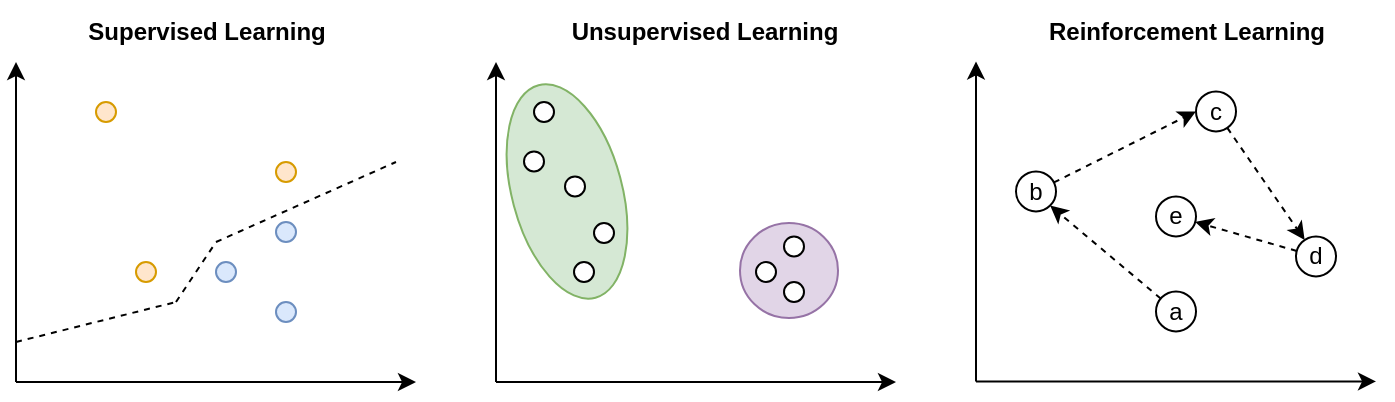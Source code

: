<mxfile version="25.0.3">
  <diagram name="Seite-1" id="c7Q0ELN_3gRw9rwy9K6g">
    <mxGraphModel dx="668" dy="385" grid="1" gridSize="10" guides="1" tooltips="1" connect="1" arrows="1" fold="1" page="1" pageScale="1" pageWidth="827" pageHeight="1169" math="0" shadow="0">
      <root>
        <mxCell id="0" />
        <mxCell id="1" parent="0" />
        <mxCell id="n7pVITyVkqui_bO3gDZ2-33" value="" style="ellipse;whiteSpace=wrap;html=1;fillColor=#d5e8d4;strokeColor=#82b366;rotation=-15;" parent="1" vertex="1">
          <mxGeometry x="328" y="129.71" width="55" height="110" as="geometry" />
        </mxCell>
        <mxCell id="n7pVITyVkqui_bO3gDZ2-32" value="" style="ellipse;whiteSpace=wrap;html=1;fillColor=#e1d5e7;strokeColor=#9673a6;" parent="1" vertex="1">
          <mxGeometry x="442" y="200.5" width="49" height="47.5" as="geometry" />
        </mxCell>
        <mxCell id="n7pVITyVkqui_bO3gDZ2-1" value="" style="endArrow=classic;html=1;rounded=0;" parent="1" edge="1">
          <mxGeometry width="50" height="50" relative="1" as="geometry">
            <mxPoint x="80" y="280" as="sourcePoint" />
            <mxPoint x="280" y="280" as="targetPoint" />
          </mxGeometry>
        </mxCell>
        <mxCell id="n7pVITyVkqui_bO3gDZ2-2" value="" style="endArrow=classic;html=1;rounded=0;" parent="1" edge="1">
          <mxGeometry width="50" height="50" relative="1" as="geometry">
            <mxPoint x="80" y="280" as="sourcePoint" />
            <mxPoint x="80" y="120" as="targetPoint" />
          </mxGeometry>
        </mxCell>
        <mxCell id="n7pVITyVkqui_bO3gDZ2-3" value="" style="ellipse;whiteSpace=wrap;html=1;aspect=fixed;fillColor=#ffe6cc;strokeColor=#d79b00;" parent="1" vertex="1">
          <mxGeometry x="140" y="220" width="10" height="10" as="geometry" />
        </mxCell>
        <mxCell id="n7pVITyVkqui_bO3gDZ2-6" value="" style="endArrow=classic;html=1;rounded=0;" parent="1" edge="1">
          <mxGeometry width="50" height="50" relative="1" as="geometry">
            <mxPoint x="320" y="280" as="sourcePoint" />
            <mxPoint x="520" y="280" as="targetPoint" />
          </mxGeometry>
        </mxCell>
        <mxCell id="n7pVITyVkqui_bO3gDZ2-7" value="" style="endArrow=classic;html=1;rounded=0;" parent="1" edge="1">
          <mxGeometry width="50" height="50" relative="1" as="geometry">
            <mxPoint x="320" y="280" as="sourcePoint" />
            <mxPoint x="320" y="120" as="targetPoint" />
          </mxGeometry>
        </mxCell>
        <mxCell id="n7pVITyVkqui_bO3gDZ2-10" value="" style="endArrow=classic;html=1;rounded=0;" parent="1" edge="1">
          <mxGeometry width="50" height="50" relative="1" as="geometry">
            <mxPoint x="560" y="279.71" as="sourcePoint" />
            <mxPoint x="760" y="279.71" as="targetPoint" />
          </mxGeometry>
        </mxCell>
        <mxCell id="n7pVITyVkqui_bO3gDZ2-11" value="" style="endArrow=classic;html=1;rounded=0;" parent="1" edge="1">
          <mxGeometry width="50" height="50" relative="1" as="geometry">
            <mxPoint x="560" y="279.71" as="sourcePoint" />
            <mxPoint x="560" y="119.71" as="targetPoint" />
          </mxGeometry>
        </mxCell>
        <mxCell id="n7pVITyVkqui_bO3gDZ2-43" style="edgeStyle=none;rounded=0;orthogonalLoop=1;jettySize=auto;html=1;entryX=1;entryY=1;entryDx=0;entryDy=0;dashed=1;" parent="1" source="n7pVITyVkqui_bO3gDZ2-12" target="n7pVITyVkqui_bO3gDZ2-39" edge="1">
          <mxGeometry relative="1" as="geometry" />
        </mxCell>
        <mxCell id="n7pVITyVkqui_bO3gDZ2-12" value="a" style="ellipse;whiteSpace=wrap;html=1;aspect=fixed;" parent="1" vertex="1">
          <mxGeometry x="650" y="234.71" width="20" height="20" as="geometry" />
        </mxCell>
        <mxCell id="n7pVITyVkqui_bO3gDZ2-14" value="" style="ellipse;whiteSpace=wrap;html=1;aspect=fixed;fillColor=#ffe6cc;strokeColor=#d79b00;" parent="1" vertex="1">
          <mxGeometry x="210" y="170" width="10" height="10" as="geometry" />
        </mxCell>
        <mxCell id="n7pVITyVkqui_bO3gDZ2-15" value="" style="ellipse;whiteSpace=wrap;html=1;aspect=fixed;fillColor=#dae8fc;strokeColor=#6c8ebf;" parent="1" vertex="1">
          <mxGeometry x="210" y="240" width="10" height="10" as="geometry" />
        </mxCell>
        <mxCell id="n7pVITyVkqui_bO3gDZ2-16" value="" style="ellipse;whiteSpace=wrap;html=1;aspect=fixed;fillColor=#ffe6cc;strokeColor=#d79b00;" parent="1" vertex="1">
          <mxGeometry x="120" y="140" width="10" height="10" as="geometry" />
        </mxCell>
        <mxCell id="n7pVITyVkqui_bO3gDZ2-17" value="" style="ellipse;whiteSpace=wrap;html=1;aspect=fixed;fillColor=#dae8fc;strokeColor=#6c8ebf;" parent="1" vertex="1">
          <mxGeometry x="210" y="200" width="10" height="10" as="geometry" />
        </mxCell>
        <mxCell id="n7pVITyVkqui_bO3gDZ2-19" value="" style="endArrow=none;dashed=1;html=1;rounded=0;" parent="1" edge="1">
          <mxGeometry width="50" height="50" relative="1" as="geometry">
            <mxPoint x="180" y="210" as="sourcePoint" />
            <mxPoint x="270" y="170" as="targetPoint" />
          </mxGeometry>
        </mxCell>
        <mxCell id="n7pVITyVkqui_bO3gDZ2-21" value="" style="endArrow=none;dashed=1;html=1;rounded=0;" parent="1" edge="1">
          <mxGeometry width="50" height="50" relative="1" as="geometry">
            <mxPoint x="160" y="240" as="sourcePoint" />
            <mxPoint x="180" y="210" as="targetPoint" />
          </mxGeometry>
        </mxCell>
        <mxCell id="n7pVITyVkqui_bO3gDZ2-22" value="" style="endArrow=none;dashed=1;html=1;rounded=0;" parent="1" edge="1">
          <mxGeometry width="50" height="50" relative="1" as="geometry">
            <mxPoint x="80" y="260" as="sourcePoint" />
            <mxPoint x="160" y="240" as="targetPoint" />
          </mxGeometry>
        </mxCell>
        <mxCell id="n7pVITyVkqui_bO3gDZ2-23" value="" style="ellipse;whiteSpace=wrap;html=1;aspect=fixed;fillColor=#dae8fc;strokeColor=#6c8ebf;" parent="1" vertex="1">
          <mxGeometry x="180" y="220" width="10" height="10" as="geometry" />
        </mxCell>
        <mxCell id="n7pVITyVkqui_bO3gDZ2-24" value="" style="ellipse;whiteSpace=wrap;html=1;aspect=fixed;" parent="1" vertex="1">
          <mxGeometry x="359" y="220" width="10" height="10" as="geometry" />
        </mxCell>
        <mxCell id="n7pVITyVkqui_bO3gDZ2-25" value="" style="ellipse;whiteSpace=wrap;html=1;aspect=fixed;" parent="1" vertex="1">
          <mxGeometry x="354.5" y="177.21" width="10" height="10" as="geometry" />
        </mxCell>
        <mxCell id="n7pVITyVkqui_bO3gDZ2-26" value="" style="ellipse;whiteSpace=wrap;html=1;aspect=fixed;" parent="1" vertex="1">
          <mxGeometry x="464" y="230" width="10" height="10" as="geometry" />
        </mxCell>
        <mxCell id="n7pVITyVkqui_bO3gDZ2-27" value="" style="ellipse;whiteSpace=wrap;html=1;aspect=fixed;" parent="1" vertex="1">
          <mxGeometry x="339" y="140" width="10" height="10" as="geometry" />
        </mxCell>
        <mxCell id="n7pVITyVkqui_bO3gDZ2-28" value="" style="ellipse;whiteSpace=wrap;html=1;aspect=fixed;" parent="1" vertex="1">
          <mxGeometry x="464" y="207.21" width="10" height="10" as="geometry" />
        </mxCell>
        <mxCell id="n7pVITyVkqui_bO3gDZ2-31" value="" style="ellipse;whiteSpace=wrap;html=1;aspect=fixed;" parent="1" vertex="1">
          <mxGeometry x="450" y="220" width="10" height="10" as="geometry" />
        </mxCell>
        <mxCell id="n7pVITyVkqui_bO3gDZ2-36" value="&lt;b&gt;Supervised Learning&lt;/b&gt;" style="text;html=1;align=center;verticalAlign=middle;resizable=0;points=[];autosize=1;strokeColor=none;fillColor=none;" parent="1" vertex="1">
          <mxGeometry x="105" y="90" width="140" height="30" as="geometry" />
        </mxCell>
        <mxCell id="n7pVITyVkqui_bO3gDZ2-37" value="&lt;b&gt;Unsupervised Learning&lt;/b&gt;" style="text;html=1;align=center;verticalAlign=middle;resizable=0;points=[];autosize=1;strokeColor=none;fillColor=none;" parent="1" vertex="1">
          <mxGeometry x="344" y="90" width="160" height="30" as="geometry" />
        </mxCell>
        <mxCell id="n7pVITyVkqui_bO3gDZ2-38" value="&lt;b&gt;Reinforcement Learning&lt;/b&gt;" style="text;html=1;align=center;verticalAlign=middle;resizable=0;points=[];autosize=1;strokeColor=none;fillColor=none;" parent="1" vertex="1">
          <mxGeometry x="585" y="89.71" width="160" height="30" as="geometry" />
        </mxCell>
        <mxCell id="n7pVITyVkqui_bO3gDZ2-44" style="edgeStyle=none;rounded=0;orthogonalLoop=1;jettySize=auto;html=1;entryX=0;entryY=0.5;entryDx=0;entryDy=0;dashed=1;" parent="1" source="n7pVITyVkqui_bO3gDZ2-39" target="n7pVITyVkqui_bO3gDZ2-40" edge="1">
          <mxGeometry relative="1" as="geometry" />
        </mxCell>
        <mxCell id="n7pVITyVkqui_bO3gDZ2-39" value="b" style="ellipse;whiteSpace=wrap;html=1;aspect=fixed;" parent="1" vertex="1">
          <mxGeometry x="580" y="174.71" width="20" height="20" as="geometry" />
        </mxCell>
        <mxCell id="n7pVITyVkqui_bO3gDZ2-45" style="edgeStyle=none;rounded=0;orthogonalLoop=1;jettySize=auto;html=1;dashed=1;" parent="1" source="n7pVITyVkqui_bO3gDZ2-40" target="n7pVITyVkqui_bO3gDZ2-41" edge="1">
          <mxGeometry relative="1" as="geometry" />
        </mxCell>
        <mxCell id="n7pVITyVkqui_bO3gDZ2-40" value="c" style="ellipse;whiteSpace=wrap;html=1;aspect=fixed;" parent="1" vertex="1">
          <mxGeometry x="670" y="134.71" width="20" height="20" as="geometry" />
        </mxCell>
        <mxCell id="n7pVITyVkqui_bO3gDZ2-41" value="d" style="ellipse;whiteSpace=wrap;html=1;aspect=fixed;" parent="1" vertex="1">
          <mxGeometry x="720" y="207.21" width="20" height="20" as="geometry" />
        </mxCell>
        <mxCell id="n7pVITyVkqui_bO3gDZ2-42" value="e" style="ellipse;whiteSpace=wrap;html=1;aspect=fixed;" parent="1" vertex="1">
          <mxGeometry x="650" y="187.21" width="20" height="20" as="geometry" />
        </mxCell>
        <mxCell id="n7pVITyVkqui_bO3gDZ2-46" style="edgeStyle=none;rounded=0;orthogonalLoop=1;jettySize=auto;html=1;dashed=1;" parent="1" source="n7pVITyVkqui_bO3gDZ2-41" target="n7pVITyVkqui_bO3gDZ2-42" edge="1">
          <mxGeometry relative="1" as="geometry" />
        </mxCell>
        <mxCell id="P1p36zNekYl45yj98vzq-1" value="" style="ellipse;whiteSpace=wrap;html=1;aspect=fixed;" vertex="1" parent="1">
          <mxGeometry x="369" y="200.5" width="10" height="10" as="geometry" />
        </mxCell>
        <mxCell id="P1p36zNekYl45yj98vzq-2" value="" style="ellipse;whiteSpace=wrap;html=1;aspect=fixed;" vertex="1" parent="1">
          <mxGeometry x="334" y="164.71" width="10" height="10" as="geometry" />
        </mxCell>
      </root>
    </mxGraphModel>
  </diagram>
</mxfile>
